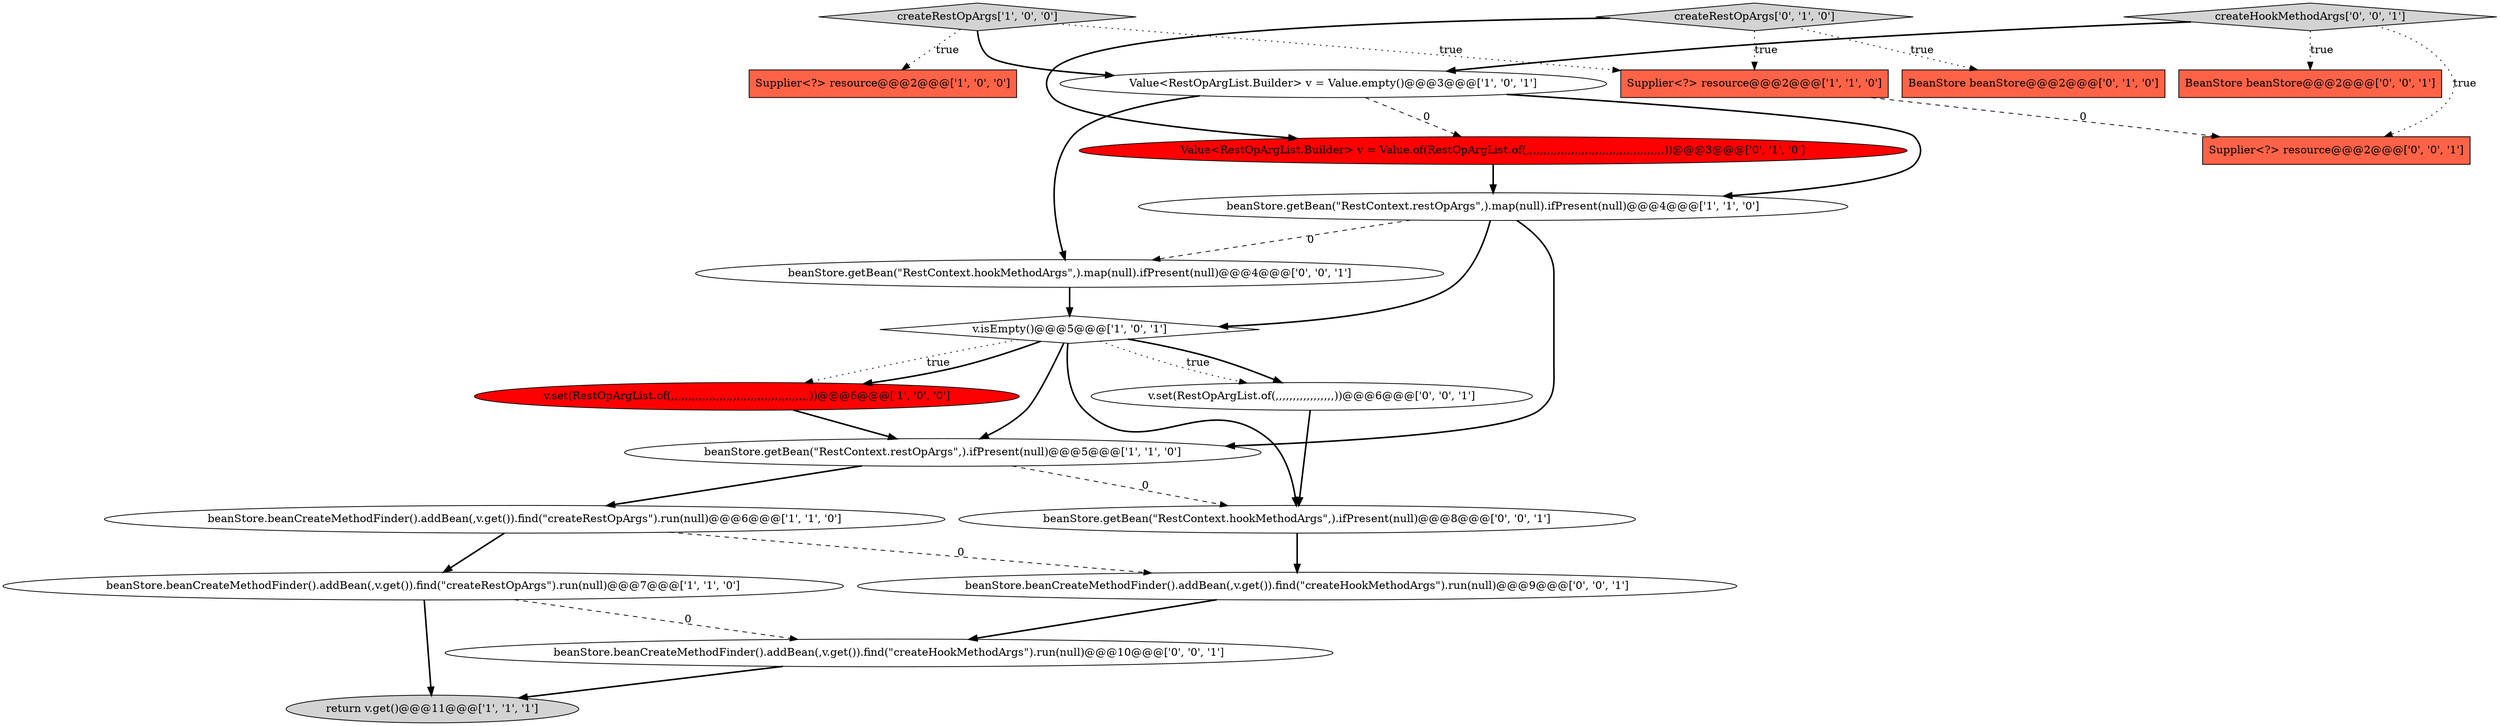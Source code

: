 digraph {
13 [style = filled, label = "Value<RestOpArgList.Builder> v = Value.of(RestOpArgList.of(,,,,,,,,,,,,,,,,,,,,,,,,,,,,,,,,,,,,,,,,))@@@3@@@['0', '1', '0']", fillcolor = red, shape = ellipse image = "AAA1AAABBB2BBB"];
4 [style = filled, label = "beanStore.getBean(\"RestContext.restOpArgs\",).ifPresent(null)@@@5@@@['1', '1', '0']", fillcolor = white, shape = ellipse image = "AAA0AAABBB1BBB"];
5 [style = filled, label = "Supplier<?> resource@@@2@@@['1', '0', '0']", fillcolor = tomato, shape = box image = "AAA0AAABBB1BBB"];
12 [style = filled, label = "createRestOpArgs['0', '1', '0']", fillcolor = lightgray, shape = diamond image = "AAA0AAABBB2BBB"];
16 [style = filled, label = "beanStore.beanCreateMethodFinder().addBean(,v.get()).find(\"createHookMethodArgs\").run(null)@@@9@@@['0', '0', '1']", fillcolor = white, shape = ellipse image = "AAA0AAABBB3BBB"];
18 [style = filled, label = "Supplier<?> resource@@@2@@@['0', '0', '1']", fillcolor = tomato, shape = box image = "AAA0AAABBB3BBB"];
17 [style = filled, label = "beanStore.getBean(\"RestContext.hookMethodArgs\",).ifPresent(null)@@@8@@@['0', '0', '1']", fillcolor = white, shape = ellipse image = "AAA0AAABBB3BBB"];
6 [style = filled, label = "v.set(RestOpArgList.of(,,,,,,,,,,,,,,,,,,,,,,,,,,,,,,,,,,,,,,,,))@@@6@@@['1', '0', '0']", fillcolor = red, shape = ellipse image = "AAA1AAABBB1BBB"];
1 [style = filled, label = "beanStore.beanCreateMethodFinder().addBean(,v.get()).find(\"createRestOpArgs\").run(null)@@@7@@@['1', '1', '0']", fillcolor = white, shape = ellipse image = "AAA0AAABBB1BBB"];
10 [style = filled, label = "beanStore.beanCreateMethodFinder().addBean(,v.get()).find(\"createRestOpArgs\").run(null)@@@6@@@['1', '1', '0']", fillcolor = white, shape = ellipse image = "AAA0AAABBB1BBB"];
21 [style = filled, label = "beanStore.beanCreateMethodFinder().addBean(,v.get()).find(\"createHookMethodArgs\").run(null)@@@10@@@['0', '0', '1']", fillcolor = white, shape = ellipse image = "AAA0AAABBB3BBB"];
0 [style = filled, label = "Value<RestOpArgList.Builder> v = Value.empty()@@@3@@@['1', '0', '1']", fillcolor = white, shape = ellipse image = "AAA0AAABBB1BBB"];
14 [style = filled, label = "BeanStore beanStore@@@2@@@['0', '0', '1']", fillcolor = tomato, shape = box image = "AAA0AAABBB3BBB"];
9 [style = filled, label = "v.isEmpty()@@@5@@@['1', '0', '1']", fillcolor = white, shape = diamond image = "AAA0AAABBB1BBB"];
20 [style = filled, label = "beanStore.getBean(\"RestContext.hookMethodArgs\",).map(null).ifPresent(null)@@@4@@@['0', '0', '1']", fillcolor = white, shape = ellipse image = "AAA0AAABBB3BBB"];
8 [style = filled, label = "Supplier<?> resource@@@2@@@['1', '1', '0']", fillcolor = tomato, shape = box image = "AAA0AAABBB1BBB"];
3 [style = filled, label = "beanStore.getBean(\"RestContext.restOpArgs\",).map(null).ifPresent(null)@@@4@@@['1', '1', '0']", fillcolor = white, shape = ellipse image = "AAA0AAABBB1BBB"];
2 [style = filled, label = "createRestOpArgs['1', '0', '0']", fillcolor = lightgray, shape = diamond image = "AAA0AAABBB1BBB"];
7 [style = filled, label = "return v.get()@@@11@@@['1', '1', '1']", fillcolor = lightgray, shape = ellipse image = "AAA0AAABBB1BBB"];
11 [style = filled, label = "BeanStore beanStore@@@2@@@['0', '1', '0']", fillcolor = tomato, shape = box image = "AAA0AAABBB2BBB"];
19 [style = filled, label = "v.set(RestOpArgList.of(,,,,,,,,,,,,,,,,,))@@@6@@@['0', '0', '1']", fillcolor = white, shape = ellipse image = "AAA0AAABBB3BBB"];
15 [style = filled, label = "createHookMethodArgs['0', '0', '1']", fillcolor = lightgray, shape = diamond image = "AAA0AAABBB3BBB"];
0->3 [style = bold, label=""];
4->10 [style = bold, label=""];
2->8 [style = dotted, label="true"];
20->9 [style = bold, label=""];
4->17 [style = dashed, label="0"];
12->8 [style = dotted, label="true"];
9->4 [style = bold, label=""];
15->18 [style = dotted, label="true"];
9->17 [style = bold, label=""];
1->21 [style = dashed, label="0"];
19->17 [style = bold, label=""];
15->14 [style = dotted, label="true"];
9->6 [style = dotted, label="true"];
1->7 [style = bold, label=""];
3->4 [style = bold, label=""];
9->6 [style = bold, label=""];
12->11 [style = dotted, label="true"];
3->9 [style = bold, label=""];
12->13 [style = bold, label=""];
6->4 [style = bold, label=""];
2->0 [style = bold, label=""];
9->19 [style = dotted, label="true"];
13->3 [style = bold, label=""];
16->21 [style = bold, label=""];
15->0 [style = bold, label=""];
0->13 [style = dashed, label="0"];
3->20 [style = dashed, label="0"];
9->19 [style = bold, label=""];
21->7 [style = bold, label=""];
8->18 [style = dashed, label="0"];
0->20 [style = bold, label=""];
10->16 [style = dashed, label="0"];
2->5 [style = dotted, label="true"];
10->1 [style = bold, label=""];
17->16 [style = bold, label=""];
}
